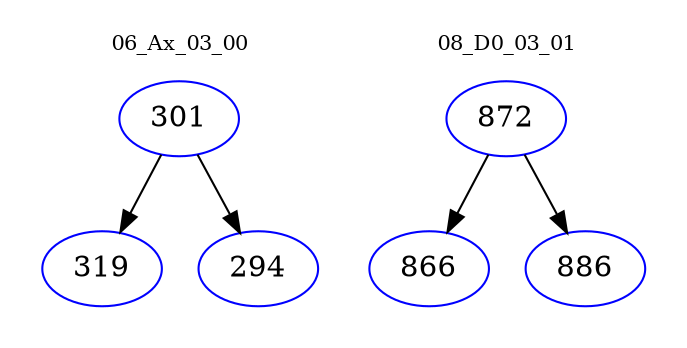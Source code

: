digraph{
subgraph cluster_0 {
color = white
label = "06_Ax_03_00";
fontsize=10;
T0_301 [label="301", color="blue"]
T0_301 -> T0_319 [color="black"]
T0_319 [label="319", color="blue"]
T0_301 -> T0_294 [color="black"]
T0_294 [label="294", color="blue"]
}
subgraph cluster_1 {
color = white
label = "08_D0_03_01";
fontsize=10;
T1_872 [label="872", color="blue"]
T1_872 -> T1_866 [color="black"]
T1_866 [label="866", color="blue"]
T1_872 -> T1_886 [color="black"]
T1_886 [label="886", color="blue"]
}
}
